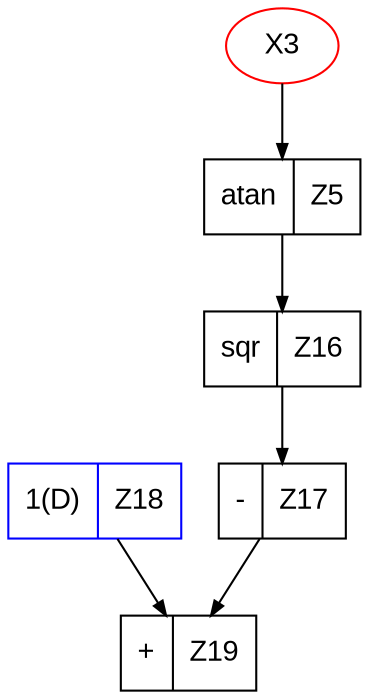 
digraph G {
  Z18 [shape=record,fontname="Arial",color=blue,label="<f0> 1(D)|<f1> Z18"];
  X3 [shape=ellipse,fontname="Arial",color=red];
  Z5 [shape=record,fontname="Arial",color=black,label="<f0> atan|<f1> Z5"];
  X3 -> Z5 [arrowsize=0.7];
  Z16 [shape=record,fontname="Arial",color=black,label="<f0> sqr|<f1> Z16"];
  Z5 -> Z16 [arrowsize=0.7];
  Z17 [shape=record,fontname="Arial",color=black,label="<f0>  - |<f1> Z17"];
  Z16 -> Z17 [arrowsize=0.7];
  Z19 [shape=record,fontname="Arial",color=black,label="<f0>  + |<f1> Z19"];
  Z18 -> Z19 [arrowsize=0.7];
  Z17 -> Z19 [arrowsize=0.7];
}
